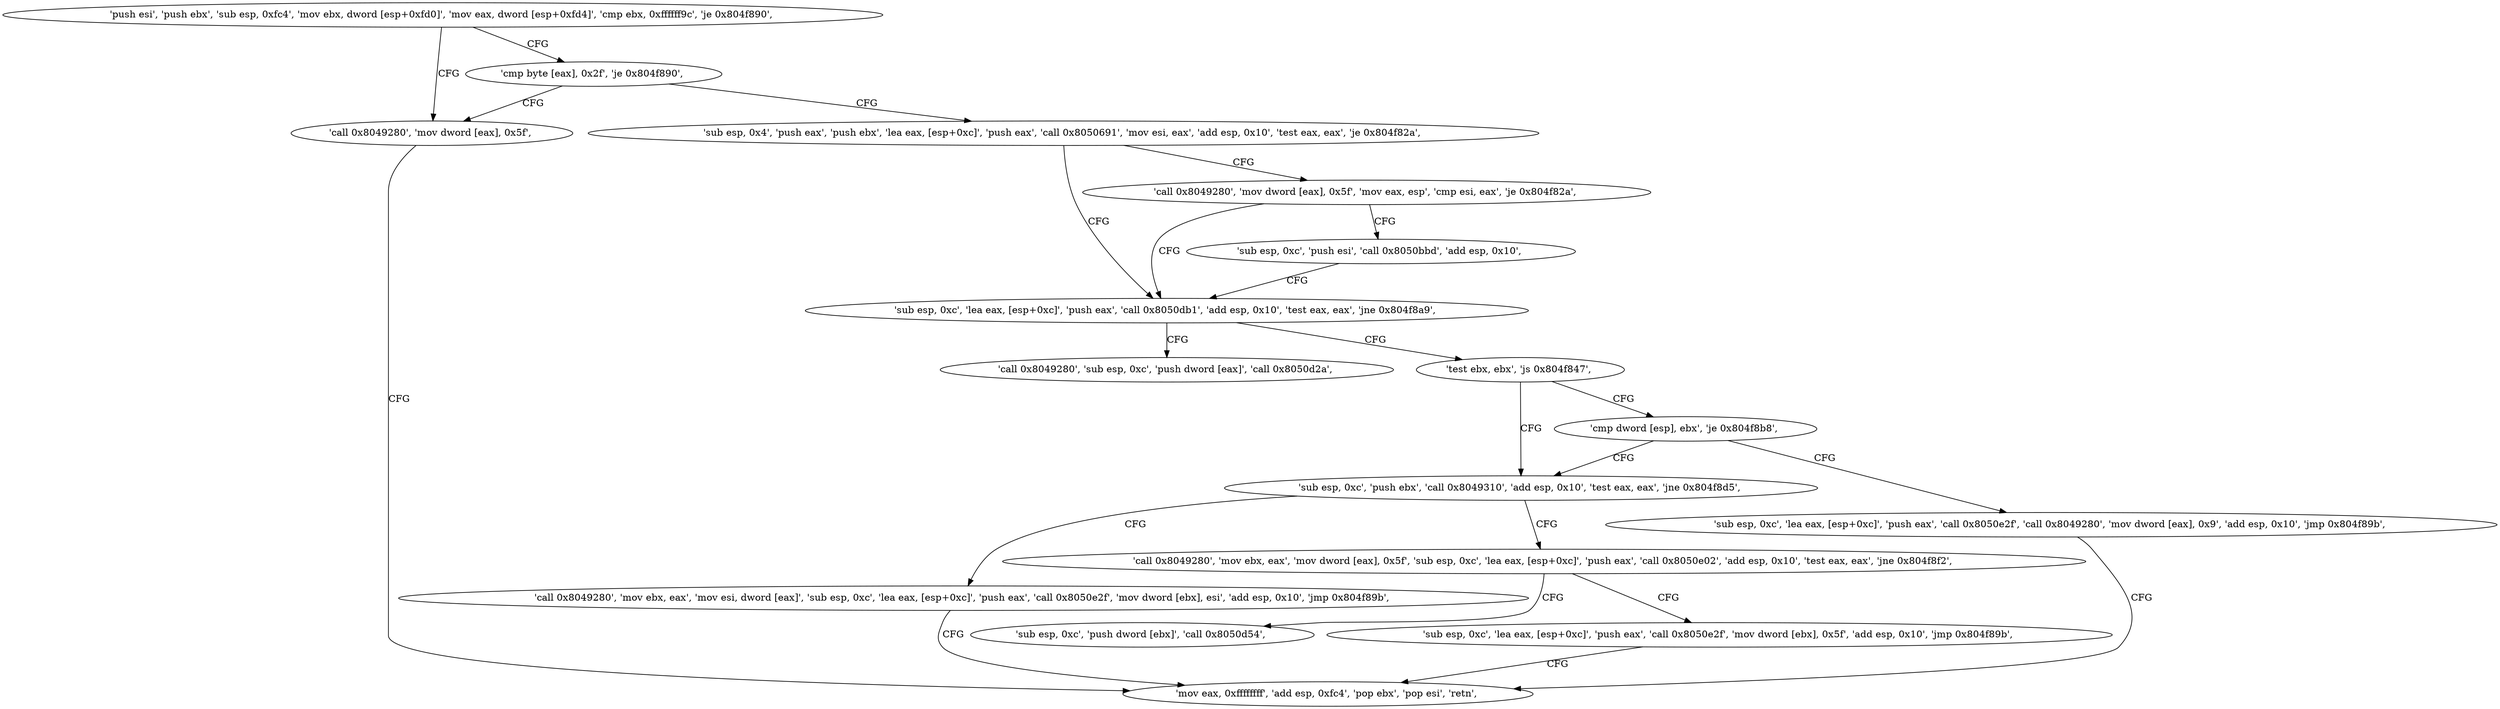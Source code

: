 digraph "func" {
"134543309" [label = "'push esi', 'push ebx', 'sub esp, 0xfc4', 'mov ebx, dword [esp+0xfd0]', 'mov eax, dword [esp+0xfd4]', 'cmp ebx, 0xffffff9c', 'je 0x804f890', " ]
"134543504" [label = "'call 0x8049280', 'mov dword [eax], 0x5f', " ]
"134543340" [label = "'cmp byte [eax], 0x2f', 'je 0x804f890', " ]
"134543515" [label = "'mov eax, 0xffffffff', 'add esp, 0xfc4', 'pop ebx', 'pop esi', 'retn', " ]
"134543349" [label = "'sub esp, 0x4', 'push eax', 'push ebx', 'lea eax, [esp+0xc]', 'push eax', 'call 0x8050691', 'mov esi, eax', 'add esp, 0x10', 'test eax, eax', 'je 0x804f82a', " ]
"134543402" [label = "'sub esp, 0xc', 'lea eax, [esp+0xc]', 'push eax', 'call 0x8050db1', 'add esp, 0x10', 'test eax, eax', 'jne 0x804f8a9', " ]
"134543373" [label = "'call 0x8049280', 'mov dword [eax], 0x5f', 'mov eax, esp', 'cmp esi, eax', 'je 0x804f82a', " ]
"134543529" [label = "'call 0x8049280', 'sub esp, 0xc', 'push dword [eax]', 'call 0x8050d2a', " ]
"134543422" [label = "'test ebx, ebx', 'js 0x804f847', " ]
"134543390" [label = "'sub esp, 0xc', 'push esi', 'call 0x8050bbd', 'add esp, 0x10', " ]
"134543431" [label = "'sub esp, 0xc', 'push ebx', 'call 0x8049310', 'add esp, 0x10', 'test eax, eax', 'jne 0x804f8d5', " ]
"134543426" [label = "'cmp dword [esp], ebx', 'je 0x804f8b8', " ]
"134543573" [label = "'call 0x8049280', 'mov ebx, eax', 'mov esi, dword [eax]', 'sub esp, 0xc', 'lea eax, [esp+0xc]', 'push eax', 'call 0x8050e2f', 'mov dword [ebx], esi', 'add esp, 0x10', 'jmp 0x804f89b', " ]
"134543447" [label = "'call 0x8049280', 'mov ebx, eax', 'mov dword [eax], 0x5f', 'sub esp, 0xc', 'lea eax, [esp+0xc]', 'push eax', 'call 0x8050e02', 'add esp, 0x10', 'test eax, eax', 'jne 0x804f8f2', " ]
"134543544" [label = "'sub esp, 0xc', 'lea eax, [esp+0xc]', 'push eax', 'call 0x8050e2f', 'call 0x8049280', 'mov dword [eax], 0x9', 'add esp, 0x10', 'jmp 0x804f89b', " ]
"134543602" [label = "'sub esp, 0xc', 'push dword [ebx]', 'call 0x8050d54', " ]
"134543480" [label = "'sub esp, 0xc', 'lea eax, [esp+0xc]', 'push eax', 'call 0x8050e2f', 'mov dword [ebx], 0x5f', 'add esp, 0x10', 'jmp 0x804f89b', " ]
"134543309" -> "134543504" [ label = "CFG" ]
"134543309" -> "134543340" [ label = "CFG" ]
"134543504" -> "134543515" [ label = "CFG" ]
"134543340" -> "134543504" [ label = "CFG" ]
"134543340" -> "134543349" [ label = "CFG" ]
"134543349" -> "134543402" [ label = "CFG" ]
"134543349" -> "134543373" [ label = "CFG" ]
"134543402" -> "134543529" [ label = "CFG" ]
"134543402" -> "134543422" [ label = "CFG" ]
"134543373" -> "134543402" [ label = "CFG" ]
"134543373" -> "134543390" [ label = "CFG" ]
"134543422" -> "134543431" [ label = "CFG" ]
"134543422" -> "134543426" [ label = "CFG" ]
"134543390" -> "134543402" [ label = "CFG" ]
"134543431" -> "134543573" [ label = "CFG" ]
"134543431" -> "134543447" [ label = "CFG" ]
"134543426" -> "134543544" [ label = "CFG" ]
"134543426" -> "134543431" [ label = "CFG" ]
"134543573" -> "134543515" [ label = "CFG" ]
"134543447" -> "134543602" [ label = "CFG" ]
"134543447" -> "134543480" [ label = "CFG" ]
"134543544" -> "134543515" [ label = "CFG" ]
"134543480" -> "134543515" [ label = "CFG" ]
}
